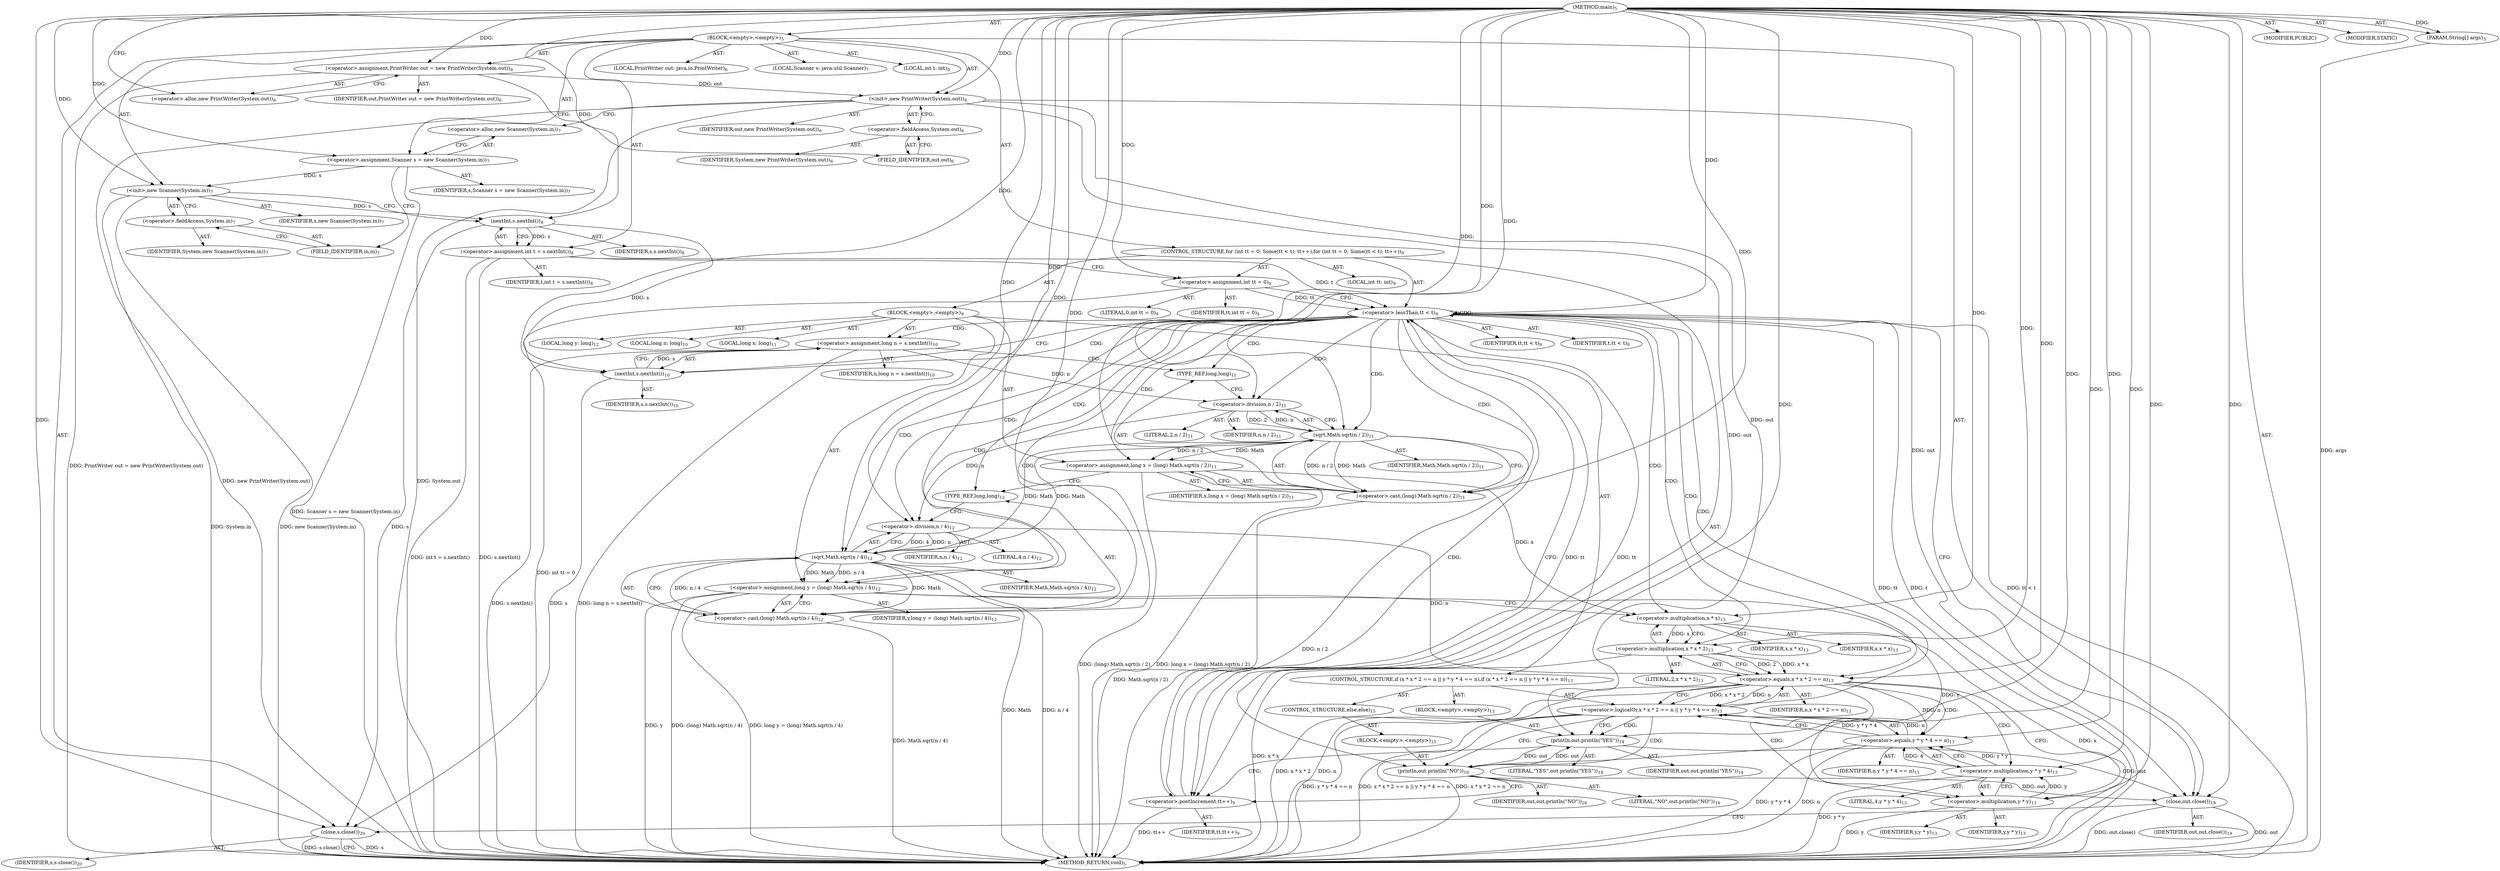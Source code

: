 digraph "main" {  
"21" [label = <(METHOD,main)<SUB>5</SUB>> ]
"22" [label = <(PARAM,String[] args)<SUB>5</SUB>> ]
"23" [label = <(BLOCK,&lt;empty&gt;,&lt;empty&gt;)<SUB>5</SUB>> ]
"4" [label = <(LOCAL,PrintWriter out: java.io.PrintWriter)<SUB>6</SUB>> ]
"24" [label = <(&lt;operator&gt;.assignment,PrintWriter out = new PrintWriter(System.out))<SUB>6</SUB>> ]
"25" [label = <(IDENTIFIER,out,PrintWriter out = new PrintWriter(System.out))<SUB>6</SUB>> ]
"26" [label = <(&lt;operator&gt;.alloc,new PrintWriter(System.out))<SUB>6</SUB>> ]
"27" [label = <(&lt;init&gt;,new PrintWriter(System.out))<SUB>6</SUB>> ]
"3" [label = <(IDENTIFIER,out,new PrintWriter(System.out))<SUB>6</SUB>> ]
"28" [label = <(&lt;operator&gt;.fieldAccess,System.out)<SUB>6</SUB>> ]
"29" [label = <(IDENTIFIER,System,new PrintWriter(System.out))<SUB>6</SUB>> ]
"30" [label = <(FIELD_IDENTIFIER,out,out)<SUB>6</SUB>> ]
"6" [label = <(LOCAL,Scanner s: java.util.Scanner)<SUB>7</SUB>> ]
"31" [label = <(&lt;operator&gt;.assignment,Scanner s = new Scanner(System.in))<SUB>7</SUB>> ]
"32" [label = <(IDENTIFIER,s,Scanner s = new Scanner(System.in))<SUB>7</SUB>> ]
"33" [label = <(&lt;operator&gt;.alloc,new Scanner(System.in))<SUB>7</SUB>> ]
"34" [label = <(&lt;init&gt;,new Scanner(System.in))<SUB>7</SUB>> ]
"5" [label = <(IDENTIFIER,s,new Scanner(System.in))<SUB>7</SUB>> ]
"35" [label = <(&lt;operator&gt;.fieldAccess,System.in)<SUB>7</SUB>> ]
"36" [label = <(IDENTIFIER,System,new Scanner(System.in))<SUB>7</SUB>> ]
"37" [label = <(FIELD_IDENTIFIER,in,in)<SUB>7</SUB>> ]
"38" [label = <(LOCAL,int t: int)<SUB>8</SUB>> ]
"39" [label = <(&lt;operator&gt;.assignment,int t = s.nextInt())<SUB>8</SUB>> ]
"40" [label = <(IDENTIFIER,t,int t = s.nextInt())<SUB>8</SUB>> ]
"41" [label = <(nextInt,s.nextInt())<SUB>8</SUB>> ]
"42" [label = <(IDENTIFIER,s,s.nextInt())<SUB>8</SUB>> ]
"43" [label = <(CONTROL_STRUCTURE,for (int tt = 0; Some(tt &lt; t); tt++),for (int tt = 0; Some(tt &lt; t); tt++))<SUB>9</SUB>> ]
"44" [label = <(LOCAL,int tt: int)<SUB>9</SUB>> ]
"45" [label = <(&lt;operator&gt;.assignment,int tt = 0)<SUB>9</SUB>> ]
"46" [label = <(IDENTIFIER,tt,int tt = 0)<SUB>9</SUB>> ]
"47" [label = <(LITERAL,0,int tt = 0)<SUB>9</SUB>> ]
"48" [label = <(&lt;operator&gt;.lessThan,tt &lt; t)<SUB>9</SUB>> ]
"49" [label = <(IDENTIFIER,tt,tt &lt; t)<SUB>9</SUB>> ]
"50" [label = <(IDENTIFIER,t,tt &lt; t)<SUB>9</SUB>> ]
"51" [label = <(&lt;operator&gt;.postIncrement,tt++)<SUB>9</SUB>> ]
"52" [label = <(IDENTIFIER,tt,tt++)<SUB>9</SUB>> ]
"53" [label = <(BLOCK,&lt;empty&gt;,&lt;empty&gt;)<SUB>9</SUB>> ]
"54" [label = <(LOCAL,long n: long)<SUB>10</SUB>> ]
"55" [label = <(&lt;operator&gt;.assignment,long n = s.nextInt())<SUB>10</SUB>> ]
"56" [label = <(IDENTIFIER,n,long n = s.nextInt())<SUB>10</SUB>> ]
"57" [label = <(nextInt,s.nextInt())<SUB>10</SUB>> ]
"58" [label = <(IDENTIFIER,s,s.nextInt())<SUB>10</SUB>> ]
"59" [label = <(LOCAL,long x: long)<SUB>11</SUB>> ]
"60" [label = <(&lt;operator&gt;.assignment,long x = (long) Math.sqrt(n / 2))<SUB>11</SUB>> ]
"61" [label = <(IDENTIFIER,x,long x = (long) Math.sqrt(n / 2))<SUB>11</SUB>> ]
"62" [label = <(&lt;operator&gt;.cast,(long) Math.sqrt(n / 2))<SUB>11</SUB>> ]
"63" [label = <(TYPE_REF,long,long)<SUB>11</SUB>> ]
"64" [label = <(sqrt,Math.sqrt(n / 2))<SUB>11</SUB>> ]
"65" [label = <(IDENTIFIER,Math,Math.sqrt(n / 2))<SUB>11</SUB>> ]
"66" [label = <(&lt;operator&gt;.division,n / 2)<SUB>11</SUB>> ]
"67" [label = <(IDENTIFIER,n,n / 2)<SUB>11</SUB>> ]
"68" [label = <(LITERAL,2,n / 2)<SUB>11</SUB>> ]
"69" [label = <(LOCAL,long y: long)<SUB>12</SUB>> ]
"70" [label = <(&lt;operator&gt;.assignment,long y = (long) Math.sqrt(n / 4))<SUB>12</SUB>> ]
"71" [label = <(IDENTIFIER,y,long y = (long) Math.sqrt(n / 4))<SUB>12</SUB>> ]
"72" [label = <(&lt;operator&gt;.cast,(long) Math.sqrt(n / 4))<SUB>12</SUB>> ]
"73" [label = <(TYPE_REF,long,long)<SUB>12</SUB>> ]
"74" [label = <(sqrt,Math.sqrt(n / 4))<SUB>12</SUB>> ]
"75" [label = <(IDENTIFIER,Math,Math.sqrt(n / 4))<SUB>12</SUB>> ]
"76" [label = <(&lt;operator&gt;.division,n / 4)<SUB>12</SUB>> ]
"77" [label = <(IDENTIFIER,n,n / 4)<SUB>12</SUB>> ]
"78" [label = <(LITERAL,4,n / 4)<SUB>12</SUB>> ]
"79" [label = <(CONTROL_STRUCTURE,if (x * x * 2 == n || y * y * 4 == n),if (x * x * 2 == n || y * y * 4 == n))<SUB>13</SUB>> ]
"80" [label = <(&lt;operator&gt;.logicalOr,x * x * 2 == n || y * y * 4 == n)<SUB>13</SUB>> ]
"81" [label = <(&lt;operator&gt;.equals,x * x * 2 == n)<SUB>13</SUB>> ]
"82" [label = <(&lt;operator&gt;.multiplication,x * x * 2)<SUB>13</SUB>> ]
"83" [label = <(&lt;operator&gt;.multiplication,x * x)<SUB>13</SUB>> ]
"84" [label = <(IDENTIFIER,x,x * x)<SUB>13</SUB>> ]
"85" [label = <(IDENTIFIER,x,x * x)<SUB>13</SUB>> ]
"86" [label = <(LITERAL,2,x * x * 2)<SUB>13</SUB>> ]
"87" [label = <(IDENTIFIER,n,x * x * 2 == n)<SUB>13</SUB>> ]
"88" [label = <(&lt;operator&gt;.equals,y * y * 4 == n)<SUB>13</SUB>> ]
"89" [label = <(&lt;operator&gt;.multiplication,y * y * 4)<SUB>13</SUB>> ]
"90" [label = <(&lt;operator&gt;.multiplication,y * y)<SUB>13</SUB>> ]
"91" [label = <(IDENTIFIER,y,y * y)<SUB>13</SUB>> ]
"92" [label = <(IDENTIFIER,y,y * y)<SUB>13</SUB>> ]
"93" [label = <(LITERAL,4,y * y * 4)<SUB>13</SUB>> ]
"94" [label = <(IDENTIFIER,n,y * y * 4 == n)<SUB>13</SUB>> ]
"95" [label = <(BLOCK,&lt;empty&gt;,&lt;empty&gt;)<SUB>13</SUB>> ]
"96" [label = <(println,out.println(&quot;YES&quot;))<SUB>14</SUB>> ]
"97" [label = <(IDENTIFIER,out,out.println(&quot;YES&quot;))<SUB>14</SUB>> ]
"98" [label = <(LITERAL,&quot;YES&quot;,out.println(&quot;YES&quot;))<SUB>14</SUB>> ]
"99" [label = <(CONTROL_STRUCTURE,else,else)<SUB>15</SUB>> ]
"100" [label = <(BLOCK,&lt;empty&gt;,&lt;empty&gt;)<SUB>15</SUB>> ]
"101" [label = <(println,out.println(&quot;NO&quot;))<SUB>16</SUB>> ]
"102" [label = <(IDENTIFIER,out,out.println(&quot;NO&quot;))<SUB>16</SUB>> ]
"103" [label = <(LITERAL,&quot;NO&quot;,out.println(&quot;NO&quot;))<SUB>16</SUB>> ]
"104" [label = <(close,out.close())<SUB>19</SUB>> ]
"105" [label = <(IDENTIFIER,out,out.close())<SUB>19</SUB>> ]
"106" [label = <(close,s.close())<SUB>20</SUB>> ]
"107" [label = <(IDENTIFIER,s,s.close())<SUB>20</SUB>> ]
"108" [label = <(MODIFIER,PUBLIC)> ]
"109" [label = <(MODIFIER,STATIC)> ]
"110" [label = <(METHOD_RETURN,void)<SUB>5</SUB>> ]
  "21" -> "22"  [ label = "AST: "] 
  "21" -> "23"  [ label = "AST: "] 
  "21" -> "108"  [ label = "AST: "] 
  "21" -> "109"  [ label = "AST: "] 
  "21" -> "110"  [ label = "AST: "] 
  "23" -> "4"  [ label = "AST: "] 
  "23" -> "24"  [ label = "AST: "] 
  "23" -> "27"  [ label = "AST: "] 
  "23" -> "6"  [ label = "AST: "] 
  "23" -> "31"  [ label = "AST: "] 
  "23" -> "34"  [ label = "AST: "] 
  "23" -> "38"  [ label = "AST: "] 
  "23" -> "39"  [ label = "AST: "] 
  "23" -> "43"  [ label = "AST: "] 
  "23" -> "104"  [ label = "AST: "] 
  "23" -> "106"  [ label = "AST: "] 
  "24" -> "25"  [ label = "AST: "] 
  "24" -> "26"  [ label = "AST: "] 
  "27" -> "3"  [ label = "AST: "] 
  "27" -> "28"  [ label = "AST: "] 
  "28" -> "29"  [ label = "AST: "] 
  "28" -> "30"  [ label = "AST: "] 
  "31" -> "32"  [ label = "AST: "] 
  "31" -> "33"  [ label = "AST: "] 
  "34" -> "5"  [ label = "AST: "] 
  "34" -> "35"  [ label = "AST: "] 
  "35" -> "36"  [ label = "AST: "] 
  "35" -> "37"  [ label = "AST: "] 
  "39" -> "40"  [ label = "AST: "] 
  "39" -> "41"  [ label = "AST: "] 
  "41" -> "42"  [ label = "AST: "] 
  "43" -> "44"  [ label = "AST: "] 
  "43" -> "45"  [ label = "AST: "] 
  "43" -> "48"  [ label = "AST: "] 
  "43" -> "51"  [ label = "AST: "] 
  "43" -> "53"  [ label = "AST: "] 
  "45" -> "46"  [ label = "AST: "] 
  "45" -> "47"  [ label = "AST: "] 
  "48" -> "49"  [ label = "AST: "] 
  "48" -> "50"  [ label = "AST: "] 
  "51" -> "52"  [ label = "AST: "] 
  "53" -> "54"  [ label = "AST: "] 
  "53" -> "55"  [ label = "AST: "] 
  "53" -> "59"  [ label = "AST: "] 
  "53" -> "60"  [ label = "AST: "] 
  "53" -> "69"  [ label = "AST: "] 
  "53" -> "70"  [ label = "AST: "] 
  "53" -> "79"  [ label = "AST: "] 
  "55" -> "56"  [ label = "AST: "] 
  "55" -> "57"  [ label = "AST: "] 
  "57" -> "58"  [ label = "AST: "] 
  "60" -> "61"  [ label = "AST: "] 
  "60" -> "62"  [ label = "AST: "] 
  "62" -> "63"  [ label = "AST: "] 
  "62" -> "64"  [ label = "AST: "] 
  "64" -> "65"  [ label = "AST: "] 
  "64" -> "66"  [ label = "AST: "] 
  "66" -> "67"  [ label = "AST: "] 
  "66" -> "68"  [ label = "AST: "] 
  "70" -> "71"  [ label = "AST: "] 
  "70" -> "72"  [ label = "AST: "] 
  "72" -> "73"  [ label = "AST: "] 
  "72" -> "74"  [ label = "AST: "] 
  "74" -> "75"  [ label = "AST: "] 
  "74" -> "76"  [ label = "AST: "] 
  "76" -> "77"  [ label = "AST: "] 
  "76" -> "78"  [ label = "AST: "] 
  "79" -> "80"  [ label = "AST: "] 
  "79" -> "95"  [ label = "AST: "] 
  "79" -> "99"  [ label = "AST: "] 
  "80" -> "81"  [ label = "AST: "] 
  "80" -> "88"  [ label = "AST: "] 
  "81" -> "82"  [ label = "AST: "] 
  "81" -> "87"  [ label = "AST: "] 
  "82" -> "83"  [ label = "AST: "] 
  "82" -> "86"  [ label = "AST: "] 
  "83" -> "84"  [ label = "AST: "] 
  "83" -> "85"  [ label = "AST: "] 
  "88" -> "89"  [ label = "AST: "] 
  "88" -> "94"  [ label = "AST: "] 
  "89" -> "90"  [ label = "AST: "] 
  "89" -> "93"  [ label = "AST: "] 
  "90" -> "91"  [ label = "AST: "] 
  "90" -> "92"  [ label = "AST: "] 
  "95" -> "96"  [ label = "AST: "] 
  "96" -> "97"  [ label = "AST: "] 
  "96" -> "98"  [ label = "AST: "] 
  "99" -> "100"  [ label = "AST: "] 
  "100" -> "101"  [ label = "AST: "] 
  "101" -> "102"  [ label = "AST: "] 
  "101" -> "103"  [ label = "AST: "] 
  "104" -> "105"  [ label = "AST: "] 
  "106" -> "107"  [ label = "AST: "] 
  "24" -> "30"  [ label = "CFG: "] 
  "27" -> "33"  [ label = "CFG: "] 
  "31" -> "37"  [ label = "CFG: "] 
  "34" -> "41"  [ label = "CFG: "] 
  "39" -> "45"  [ label = "CFG: "] 
  "104" -> "106"  [ label = "CFG: "] 
  "106" -> "110"  [ label = "CFG: "] 
  "26" -> "24"  [ label = "CFG: "] 
  "28" -> "27"  [ label = "CFG: "] 
  "33" -> "31"  [ label = "CFG: "] 
  "35" -> "34"  [ label = "CFG: "] 
  "41" -> "39"  [ label = "CFG: "] 
  "45" -> "48"  [ label = "CFG: "] 
  "48" -> "57"  [ label = "CFG: "] 
  "48" -> "104"  [ label = "CFG: "] 
  "51" -> "48"  [ label = "CFG: "] 
  "30" -> "28"  [ label = "CFG: "] 
  "37" -> "35"  [ label = "CFG: "] 
  "55" -> "63"  [ label = "CFG: "] 
  "60" -> "73"  [ label = "CFG: "] 
  "70" -> "83"  [ label = "CFG: "] 
  "57" -> "55"  [ label = "CFG: "] 
  "62" -> "60"  [ label = "CFG: "] 
  "72" -> "70"  [ label = "CFG: "] 
  "80" -> "96"  [ label = "CFG: "] 
  "80" -> "101"  [ label = "CFG: "] 
  "63" -> "66"  [ label = "CFG: "] 
  "64" -> "62"  [ label = "CFG: "] 
  "73" -> "76"  [ label = "CFG: "] 
  "74" -> "72"  [ label = "CFG: "] 
  "81" -> "80"  [ label = "CFG: "] 
  "81" -> "90"  [ label = "CFG: "] 
  "88" -> "80"  [ label = "CFG: "] 
  "96" -> "51"  [ label = "CFG: "] 
  "66" -> "64"  [ label = "CFG: "] 
  "76" -> "74"  [ label = "CFG: "] 
  "82" -> "81"  [ label = "CFG: "] 
  "89" -> "88"  [ label = "CFG: "] 
  "101" -> "51"  [ label = "CFG: "] 
  "83" -> "82"  [ label = "CFG: "] 
  "90" -> "89"  [ label = "CFG: "] 
  "21" -> "26"  [ label = "CFG: "] 
  "22" -> "110"  [ label = "DDG: args"] 
  "24" -> "110"  [ label = "DDG: PrintWriter out = new PrintWriter(System.out)"] 
  "27" -> "110"  [ label = "DDG: System.out"] 
  "27" -> "110"  [ label = "DDG: new PrintWriter(System.out)"] 
  "31" -> "110"  [ label = "DDG: Scanner s = new Scanner(System.in)"] 
  "34" -> "110"  [ label = "DDG: System.in"] 
  "34" -> "110"  [ label = "DDG: new Scanner(System.in)"] 
  "39" -> "110"  [ label = "DDG: s.nextInt()"] 
  "39" -> "110"  [ label = "DDG: int t = s.nextInt()"] 
  "45" -> "110"  [ label = "DDG: int tt = 0"] 
  "48" -> "110"  [ label = "DDG: tt"] 
  "48" -> "110"  [ label = "DDG: t"] 
  "48" -> "110"  [ label = "DDG: tt &lt; t"] 
  "104" -> "110"  [ label = "DDG: out"] 
  "104" -> "110"  [ label = "DDG: out.close()"] 
  "106" -> "110"  [ label = "DDG: s"] 
  "106" -> "110"  [ label = "DDG: s.close()"] 
  "55" -> "110"  [ label = "DDG: s.nextInt()"] 
  "55" -> "110"  [ label = "DDG: long n = s.nextInt()"] 
  "64" -> "110"  [ label = "DDG: n / 2"] 
  "62" -> "110"  [ label = "DDG: Math.sqrt(n / 2)"] 
  "60" -> "110"  [ label = "DDG: (long) Math.sqrt(n / 2)"] 
  "60" -> "110"  [ label = "DDG: long x = (long) Math.sqrt(n / 2)"] 
  "70" -> "110"  [ label = "DDG: y"] 
  "74" -> "110"  [ label = "DDG: Math"] 
  "74" -> "110"  [ label = "DDG: n / 4"] 
  "72" -> "110"  [ label = "DDG: Math.sqrt(n / 4)"] 
  "70" -> "110"  [ label = "DDG: (long) Math.sqrt(n / 4)"] 
  "70" -> "110"  [ label = "DDG: long y = (long) Math.sqrt(n / 4)"] 
  "83" -> "110"  [ label = "DDG: x"] 
  "82" -> "110"  [ label = "DDG: x * x"] 
  "81" -> "110"  [ label = "DDG: x * x * 2"] 
  "81" -> "110"  [ label = "DDG: n"] 
  "80" -> "110"  [ label = "DDG: x * x * 2 == n"] 
  "90" -> "110"  [ label = "DDG: y"] 
  "89" -> "110"  [ label = "DDG: y * y"] 
  "88" -> "110"  [ label = "DDG: y * y * 4"] 
  "88" -> "110"  [ label = "DDG: n"] 
  "80" -> "110"  [ label = "DDG: y * y * 4 == n"] 
  "80" -> "110"  [ label = "DDG: x * x * 2 == n || y * y * 4 == n"] 
  "51" -> "110"  [ label = "DDG: tt++"] 
  "21" -> "22"  [ label = "DDG: "] 
  "21" -> "24"  [ label = "DDG: "] 
  "21" -> "31"  [ label = "DDG: "] 
  "41" -> "39"  [ label = "DDG: s"] 
  "24" -> "27"  [ label = "DDG: out"] 
  "21" -> "27"  [ label = "DDG: "] 
  "31" -> "34"  [ label = "DDG: s"] 
  "21" -> "34"  [ label = "DDG: "] 
  "21" -> "45"  [ label = "DDG: "] 
  "27" -> "104"  [ label = "DDG: out"] 
  "101" -> "104"  [ label = "DDG: out"] 
  "96" -> "104"  [ label = "DDG: out"] 
  "21" -> "104"  [ label = "DDG: "] 
  "41" -> "106"  [ label = "DDG: s"] 
  "57" -> "106"  [ label = "DDG: s"] 
  "21" -> "106"  [ label = "DDG: "] 
  "34" -> "41"  [ label = "DDG: s"] 
  "21" -> "41"  [ label = "DDG: "] 
  "45" -> "48"  [ label = "DDG: tt"] 
  "51" -> "48"  [ label = "DDG: tt"] 
  "21" -> "48"  [ label = "DDG: "] 
  "39" -> "48"  [ label = "DDG: t"] 
  "48" -> "51"  [ label = "DDG: tt"] 
  "21" -> "51"  [ label = "DDG: "] 
  "57" -> "55"  [ label = "DDG: s"] 
  "21" -> "60"  [ label = "DDG: "] 
  "64" -> "60"  [ label = "DDG: Math"] 
  "64" -> "60"  [ label = "DDG: n / 2"] 
  "21" -> "70"  [ label = "DDG: "] 
  "74" -> "70"  [ label = "DDG: Math"] 
  "74" -> "70"  [ label = "DDG: n / 4"] 
  "41" -> "57"  [ label = "DDG: s"] 
  "21" -> "57"  [ label = "DDG: "] 
  "21" -> "62"  [ label = "DDG: "] 
  "64" -> "62"  [ label = "DDG: Math"] 
  "64" -> "62"  [ label = "DDG: n / 2"] 
  "21" -> "72"  [ label = "DDG: "] 
  "74" -> "72"  [ label = "DDG: Math"] 
  "74" -> "72"  [ label = "DDG: n / 4"] 
  "81" -> "80"  [ label = "DDG: x * x * 2"] 
  "81" -> "80"  [ label = "DDG: n"] 
  "88" -> "80"  [ label = "DDG: y * y * 4"] 
  "88" -> "80"  [ label = "DDG: n"] 
  "74" -> "64"  [ label = "DDG: Math"] 
  "21" -> "64"  [ label = "DDG: "] 
  "66" -> "64"  [ label = "DDG: n"] 
  "66" -> "64"  [ label = "DDG: 2"] 
  "64" -> "74"  [ label = "DDG: Math"] 
  "21" -> "74"  [ label = "DDG: "] 
  "76" -> "74"  [ label = "DDG: n"] 
  "76" -> "74"  [ label = "DDG: 4"] 
  "82" -> "81"  [ label = "DDG: x * x"] 
  "82" -> "81"  [ label = "DDG: 2"] 
  "76" -> "81"  [ label = "DDG: n"] 
  "21" -> "81"  [ label = "DDG: "] 
  "89" -> "88"  [ label = "DDG: y * y"] 
  "89" -> "88"  [ label = "DDG: 4"] 
  "81" -> "88"  [ label = "DDG: n"] 
  "21" -> "88"  [ label = "DDG: "] 
  "27" -> "96"  [ label = "DDG: out"] 
  "101" -> "96"  [ label = "DDG: out"] 
  "21" -> "96"  [ label = "DDG: "] 
  "55" -> "66"  [ label = "DDG: n"] 
  "21" -> "66"  [ label = "DDG: "] 
  "66" -> "76"  [ label = "DDG: n"] 
  "21" -> "76"  [ label = "DDG: "] 
  "83" -> "82"  [ label = "DDG: x"] 
  "21" -> "82"  [ label = "DDG: "] 
  "90" -> "89"  [ label = "DDG: y"] 
  "21" -> "89"  [ label = "DDG: "] 
  "27" -> "101"  [ label = "DDG: out"] 
  "96" -> "101"  [ label = "DDG: out"] 
  "21" -> "101"  [ label = "DDG: "] 
  "60" -> "83"  [ label = "DDG: x"] 
  "21" -> "83"  [ label = "DDG: "] 
  "70" -> "90"  [ label = "DDG: y"] 
  "21" -> "90"  [ label = "DDG: "] 
  "48" -> "48"  [ label = "CDG: "] 
  "48" -> "60"  [ label = "CDG: "] 
  "48" -> "73"  [ label = "CDG: "] 
  "48" -> "64"  [ label = "CDG: "] 
  "48" -> "51"  [ label = "CDG: "] 
  "48" -> "57"  [ label = "CDG: "] 
  "48" -> "66"  [ label = "CDG: "] 
  "48" -> "81"  [ label = "CDG: "] 
  "48" -> "72"  [ label = "CDG: "] 
  "48" -> "74"  [ label = "CDG: "] 
  "48" -> "76"  [ label = "CDG: "] 
  "48" -> "82"  [ label = "CDG: "] 
  "48" -> "80"  [ label = "CDG: "] 
  "48" -> "83"  [ label = "CDG: "] 
  "48" -> "70"  [ label = "CDG: "] 
  "48" -> "63"  [ label = "CDG: "] 
  "48" -> "55"  [ label = "CDG: "] 
  "48" -> "62"  [ label = "CDG: "] 
  "80" -> "96"  [ label = "CDG: "] 
  "80" -> "101"  [ label = "CDG: "] 
  "81" -> "89"  [ label = "CDG: "] 
  "81" -> "90"  [ label = "CDG: "] 
  "81" -> "88"  [ label = "CDG: "] 
}
